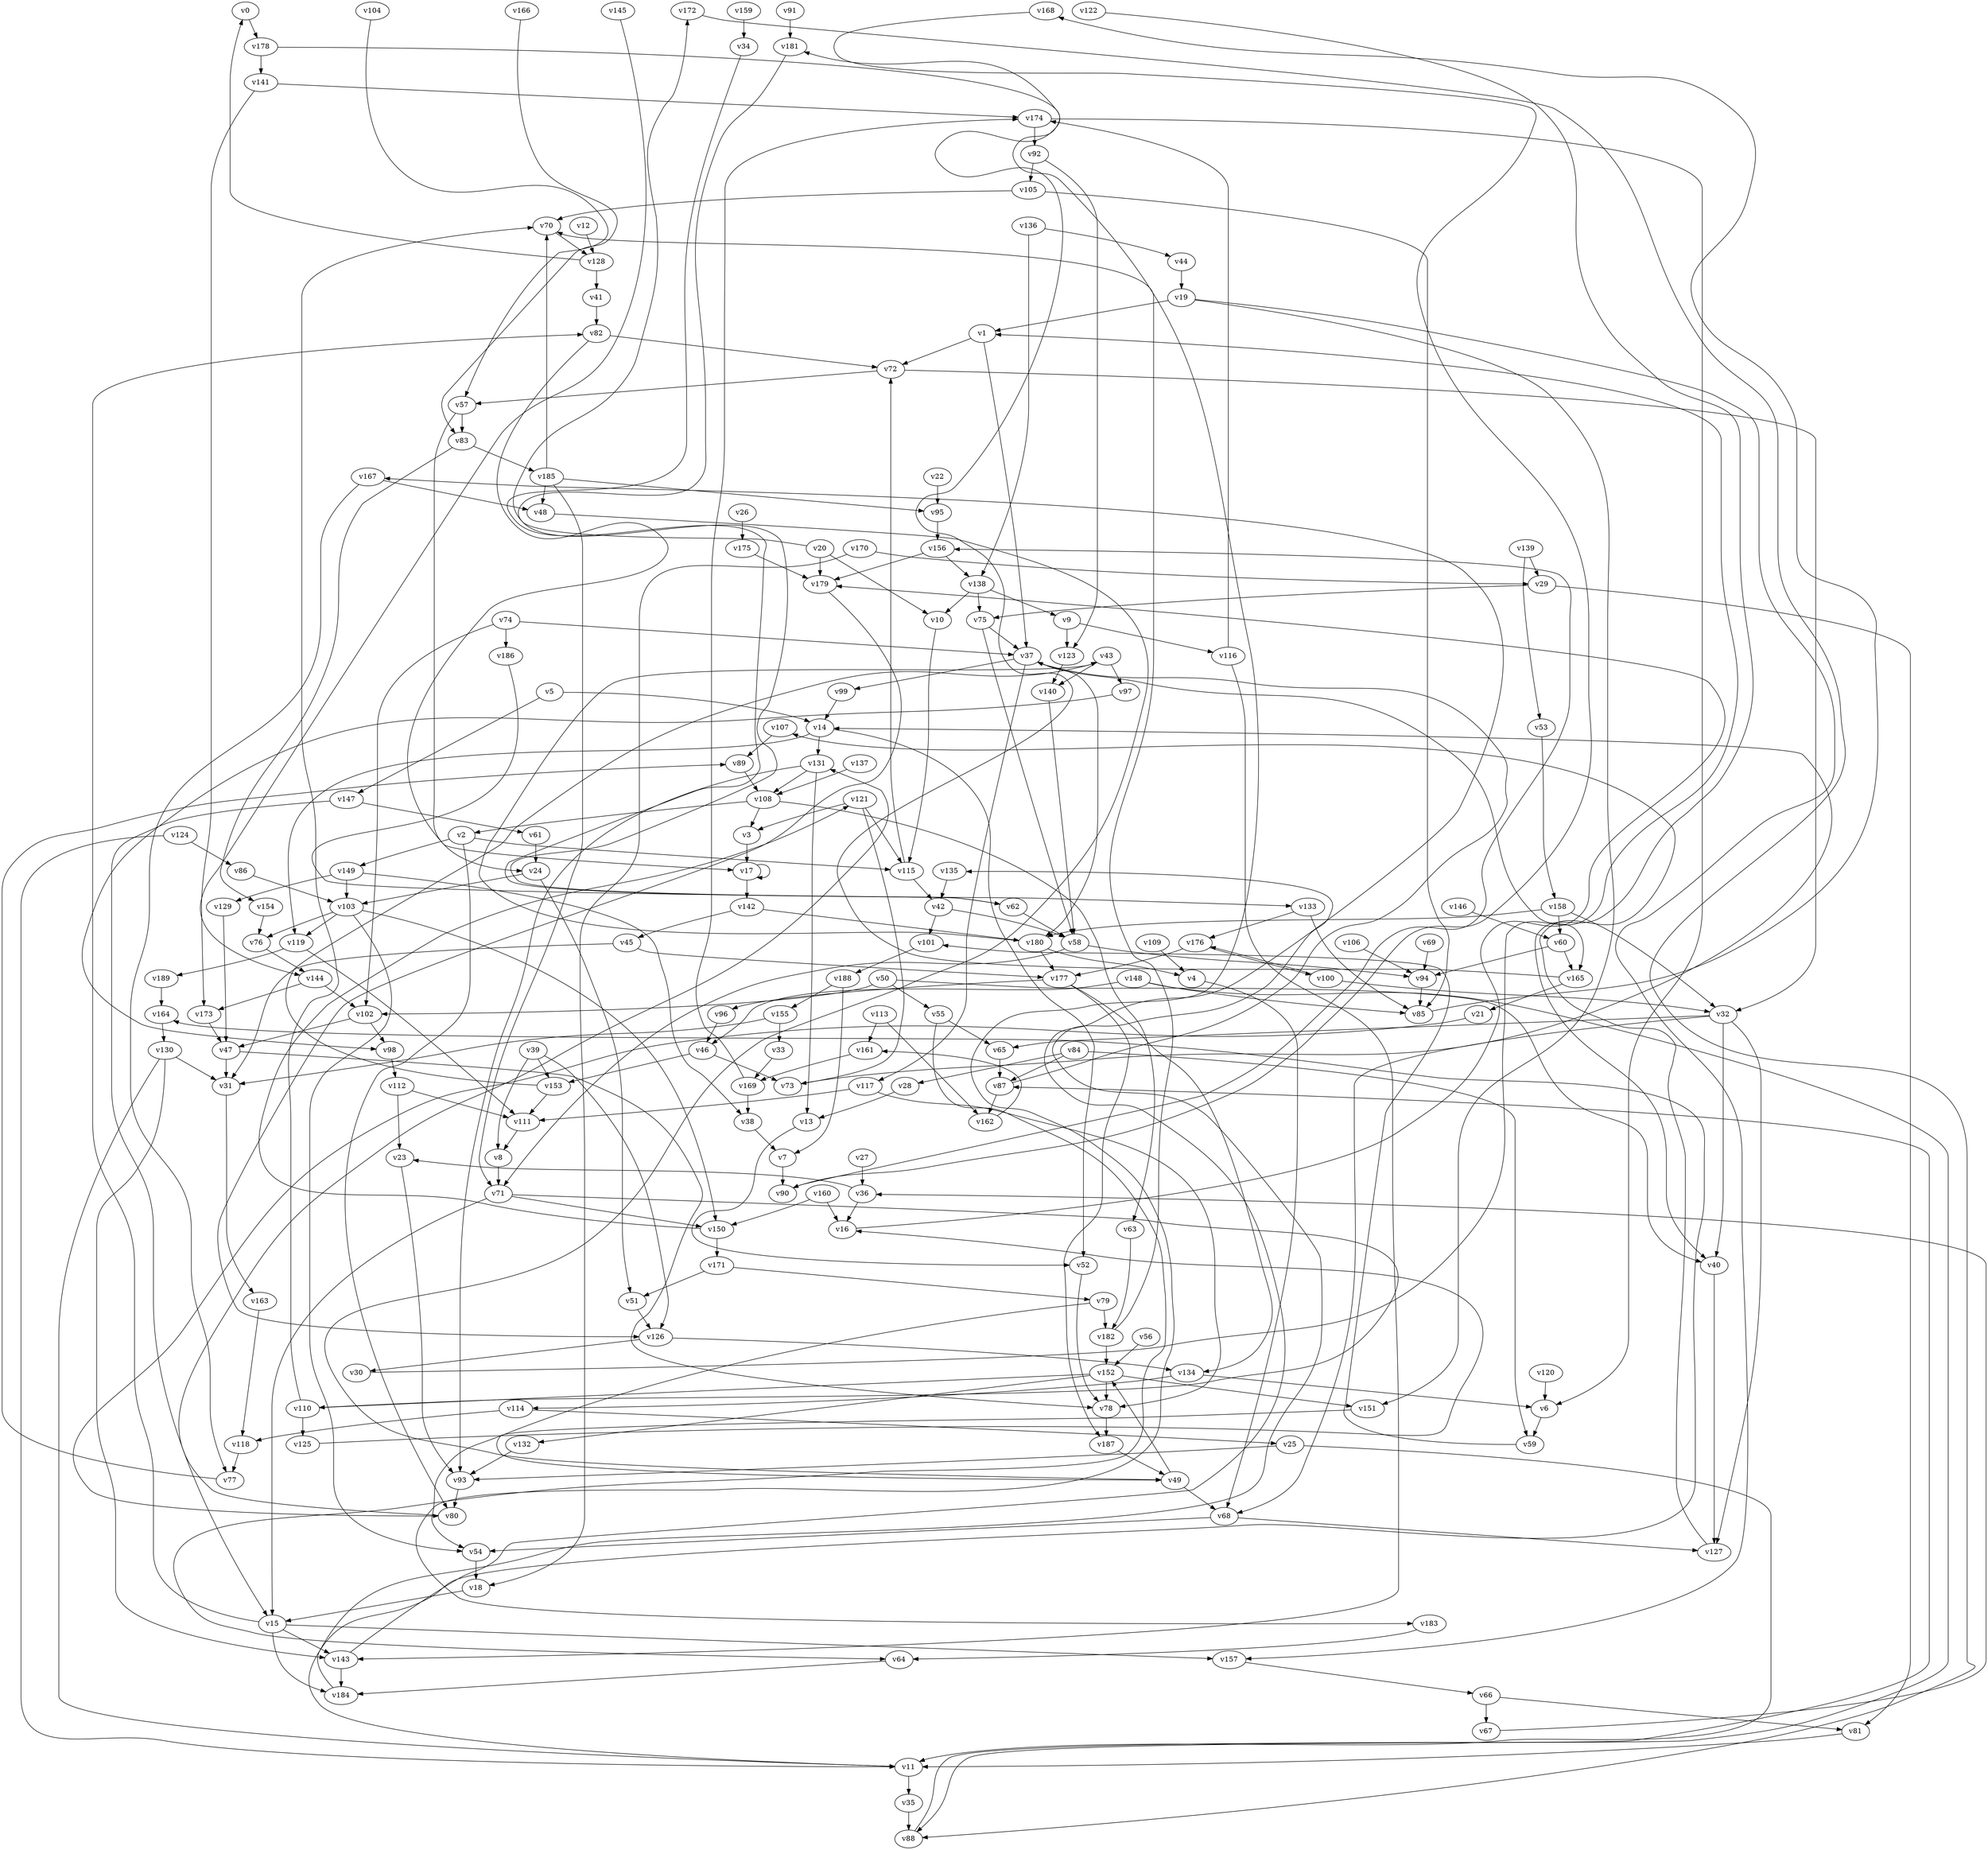 // Benchmark game 281 - 190 vertices
// time_bound: 40
// targets: v92
digraph G {
    v0 [name="v0", player=1];
    v1 [name="v1", player=0];
    v2 [name="v2", player=0];
    v3 [name="v3", player=0];
    v4 [name="v4", player=0];
    v5 [name="v5", player=0];
    v6 [name="v6", player=0];
    v7 [name="v7", player=1];
    v8 [name="v8", player=0];
    v9 [name="v9", player=0];
    v10 [name="v10", player=0];
    v11 [name="v11", player=0];
    v12 [name="v12", player=0];
    v13 [name="v13", player=1];
    v14 [name="v14", player=0];
    v15 [name="v15", player=0];
    v16 [name="v16", player=1];
    v17 [name="v17", player=1];
    v18 [name="v18", player=1];
    v19 [name="v19", player=0];
    v20 [name="v20", player=0];
    v21 [name="v21", player=0];
    v22 [name="v22", player=0];
    v23 [name="v23", player=0];
    v24 [name="v24", player=1];
    v25 [name="v25", player=0];
    v26 [name="v26", player=0];
    v27 [name="v27", player=1];
    v28 [name="v28", player=1];
    v29 [name="v29", player=0];
    v30 [name="v30", player=1];
    v31 [name="v31", player=1];
    v32 [name="v32", player=1];
    v33 [name="v33", player=0];
    v34 [name="v34", player=1];
    v35 [name="v35", player=0];
    v36 [name="v36", player=0];
    v37 [name="v37", player=0];
    v38 [name="v38", player=1];
    v39 [name="v39", player=0];
    v40 [name="v40", player=1];
    v41 [name="v41", player=1];
    v42 [name="v42", player=1];
    v43 [name="v43", player=0];
    v44 [name="v44", player=0];
    v45 [name="v45", player=1];
    v46 [name="v46", player=0];
    v47 [name="v47", player=1];
    v48 [name="v48", player=1];
    v49 [name="v49", player=0];
    v50 [name="v50", player=0];
    v51 [name="v51", player=0];
    v52 [name="v52", player=0];
    v53 [name="v53", player=1];
    v54 [name="v54", player=1];
    v55 [name="v55", player=1];
    v56 [name="v56", player=1];
    v57 [name="v57", player=1];
    v58 [name="v58", player=1];
    v59 [name="v59", player=0];
    v60 [name="v60", player=1];
    v61 [name="v61", player=0];
    v62 [name="v62", player=0];
    v63 [name="v63", player=0];
    v64 [name="v64", player=1];
    v65 [name="v65", player=1];
    v66 [name="v66", player=1];
    v67 [name="v67", player=0];
    v68 [name="v68", player=1];
    v69 [name="v69", player=0];
    v70 [name="v70", player=1];
    v71 [name="v71", player=1];
    v72 [name="v72", player=1];
    v73 [name="v73", player=0];
    v74 [name="v74", player=0];
    v75 [name="v75", player=1];
    v76 [name="v76", player=0];
    v77 [name="v77", player=1];
    v78 [name="v78", player=0];
    v79 [name="v79", player=0];
    v80 [name="v80", player=1];
    v81 [name="v81", player=1];
    v82 [name="v82", player=1];
    v83 [name="v83", player=1];
    v84 [name="v84", player=1];
    v85 [name="v85", player=0];
    v86 [name="v86", player=1];
    v87 [name="v87", player=1];
    v88 [name="v88", player=1];
    v89 [name="v89", player=0];
    v90 [name="v90", player=0];
    v91 [name="v91", player=1];
    v92 [name="v92", player=0, target=1];
    v93 [name="v93", player=1];
    v94 [name="v94", player=0];
    v95 [name="v95", player=0];
    v96 [name="v96", player=1];
    v97 [name="v97", player=1];
    v98 [name="v98", player=0];
    v99 [name="v99", player=0];
    v100 [name="v100", player=1];
    v101 [name="v101", player=1];
    v102 [name="v102", player=0];
    v103 [name="v103", player=0];
    v104 [name="v104", player=0];
    v105 [name="v105", player=0];
    v106 [name="v106", player=1];
    v107 [name="v107", player=1];
    v108 [name="v108", player=1];
    v109 [name="v109", player=1];
    v110 [name="v110", player=1];
    v111 [name="v111", player=1];
    v112 [name="v112", player=0];
    v113 [name="v113", player=0];
    v114 [name="v114", player=0];
    v115 [name="v115", player=0];
    v116 [name="v116", player=1];
    v117 [name="v117", player=0];
    v118 [name="v118", player=1];
    v119 [name="v119", player=1];
    v120 [name="v120", player=0];
    v121 [name="v121", player=0];
    v122 [name="v122", player=1];
    v123 [name="v123", player=1];
    v124 [name="v124", player=0];
    v125 [name="v125", player=1];
    v126 [name="v126", player=0];
    v127 [name="v127", player=0];
    v128 [name="v128", player=0];
    v129 [name="v129", player=0];
    v130 [name="v130", player=0];
    v131 [name="v131", player=1];
    v132 [name="v132", player=1];
    v133 [name="v133", player=1];
    v134 [name="v134", player=1];
    v135 [name="v135", player=0];
    v136 [name="v136", player=1];
    v137 [name="v137", player=1];
    v138 [name="v138", player=0];
    v139 [name="v139", player=1];
    v140 [name="v140", player=1];
    v141 [name="v141", player=0];
    v142 [name="v142", player=1];
    v143 [name="v143", player=1];
    v144 [name="v144", player=1];
    v145 [name="v145", player=1];
    v146 [name="v146", player=1];
    v147 [name="v147", player=1];
    v148 [name="v148", player=0];
    v149 [name="v149", player=0];
    v150 [name="v150", player=1];
    v151 [name="v151", player=0];
    v152 [name="v152", player=1];
    v153 [name="v153", player=0];
    v154 [name="v154", player=0];
    v155 [name="v155", player=0];
    v156 [name="v156", player=1];
    v157 [name="v157", player=1];
    v158 [name="v158", player=0];
    v159 [name="v159", player=0];
    v160 [name="v160", player=0];
    v161 [name="v161", player=0];
    v162 [name="v162", player=0];
    v163 [name="v163", player=0];
    v164 [name="v164", player=1];
    v165 [name="v165", player=0];
    v166 [name="v166", player=1];
    v167 [name="v167", player=0];
    v168 [name="v168", player=1];
    v169 [name="v169", player=1];
    v170 [name="v170", player=0];
    v171 [name="v171", player=0];
    v172 [name="v172", player=1];
    v173 [name="v173", player=1];
    v174 [name="v174", player=0];
    v175 [name="v175", player=1];
    v176 [name="v176", player=0];
    v177 [name="v177", player=1];
    v178 [name="v178", player=0];
    v179 [name="v179", player=1];
    v180 [name="v180", player=1];
    v181 [name="v181", player=1];
    v182 [name="v182", player=1];
    v183 [name="v183", player=1];
    v184 [name="v184", player=0];
    v185 [name="v185", player=1];
    v186 [name="v186", player=0];
    v187 [name="v187", player=1];
    v188 [name="v188", player=0];
    v189 [name="v189", player=1];

    v0 -> v178;
    v1 -> v72;
    v2 -> v149;
    v3 -> v17;
    v4 -> v68;
    v5 -> v147;
    v6 -> v59;
    v7 -> v90;
    v8 -> v71;
    v9 -> v123;
    v10 -> v115;
    v11 -> v164 [constraint="t >= 5"];
    v12 -> v128;
    v13 -> v52 [constraint="t mod 4 == 1"];
    v14 -> v131;
    v15 -> v157;
    v16 -> v179 [constraint="t >= 3"];
    v17 -> v17 [constraint="t >= 4"];
    v18 -> v15;
    v19 -> v157 [constraint="t mod 5 == 3"];
    v20 -> v172 [constraint="t mod 2 == 0"];
    v21 -> v80 [constraint="t >= 4"];
    v22 -> v95;
    v23 -> v93;
    v24 -> v103;
    v25 -> v93;
    v26 -> v175;
    v27 -> v36;
    v28 -> v13;
    v29 -> v75;
    v30 -> v1 [constraint="t < 9"];
    v31 -> v163;
    v32 -> v68;
    v33 -> v169;
    v34 -> v62 [constraint="t >= 4"];
    v35 -> v88;
    v36 -> v23 [constraint="t < 9"];
    v37 -> v165;
    v38 -> v7;
    v39 -> v153;
    v40 -> v127;
    v41 -> v82;
    v42 -> v58;
    v43 -> v140;
    v44 -> v19;
    v45 -> v31;
    v46 -> v73;
    v47 -> v78 [constraint="t >= 4"];
    v48 -> v49 [constraint="t mod 5 == 2"];
    v49 -> v68;
    v50 -> v40 [constraint="t mod 5 == 4"];
    v51 -> v126;
    v52 -> v78;
    v53 -> v158;
    v54 -> v18;
    v55 -> v64 [constraint="t >= 4"];
    v56 -> v152;
    v57 -> v83;
    v58 -> v71;
    v59 -> v101 [constraint="t < 9"];
    v60 -> v165;
    v61 -> v24;
    v62 -> v58;
    v63 -> v182;
    v64 -> v184;
    v65 -> v87;
    v66 -> v81;
    v67 -> v36 [constraint="t mod 4 == 1"];
    v68 -> v127;
    v69 -> v94;
    v70 -> v128;
    v71 -> v110 [constraint="t < 5"];
    v72 -> v57;
    v73 -> v14 [constraint="t >= 1"];
    v74 -> v102;
    v75 -> v37;
    v76 -> v144;
    v77 -> v89 [constraint="t mod 5 == 3"];
    v78 -> v187;
    v79 -> v54 [constraint="t < 15"];
    v80 -> v131 [constraint="t >= 4"];
    v81 -> v11;
    v82 -> v17 [constraint="t < 8"];
    v83 -> v154 [constraint="t mod 5 == 1"];
    v84 -> v28;
    v85 -> v168 [constraint="t < 15"];
    v86 -> v103;
    v87 -> v37 [constraint="t >= 3"];
    v88 -> v87 [constraint="t mod 5 == 2"];
    v89 -> v108;
    v90 -> v156 [constraint="t mod 2 == 0"];
    v91 -> v181;
    v92 -> v105;
    v93 -> v80;
    v94 -> v85;
    v95 -> v156;
    v96 -> v46;
    v97 -> v98 [constraint="t >= 5"];
    v98 -> v112;
    v99 -> v14;
    v100 -> v32 [constraint="t mod 5 == 4"];
    v101 -> v188;
    v102 -> v98;
    v103 -> v54;
    v104 -> v57 [constraint="t < 11"];
    v105 -> v85;
    v106 -> v94;
    v107 -> v89;
    v108 -> v3;
    v109 -> v4;
    v110 -> v125;
    v111 -> v8;
    v112 -> v23;
    v113 -> v161;
    v114 -> v25;
    v115 -> v72;
    v116 -> v143;
    v117 -> v111;
    v118 -> v77;
    v119 -> v111;
    v120 -> v6;
    v121 -> v73;
    v122 -> v40 [constraint="t >= 1"];
    v123 -> v140;
    v124 -> v11;
    v125 -> v16 [constraint="t < 9"];
    v126 -> v134;
    v127 -> v107 [constraint="t mod 4 == 3"];
    v128 -> v41;
    v129 -> v47;
    v130 -> v143;
    v131 -> v108;
    v132 -> v93;
    v133 -> v176;
    v134 -> v114;
    v135 -> v42;
    v136 -> v44;
    v137 -> v108;
    v138 -> v75;
    v139 -> v29;
    v140 -> v58;
    v141 -> v173;
    v142 -> v180;
    v143 -> v167 [constraint="t mod 4 == 0"];
    v144 -> v173;
    v145 -> v144 [constraint="t < 10"];
    v146 -> v60;
    v147 -> v15;
    v148 -> v88 [constraint="t < 6"];
    v149 -> v38;
    v150 -> v121 [constraint="t < 9"];
    v151 -> v49 [constraint="t mod 2 == 1"];
    v152 -> v151;
    v153 -> v43 [constraint="t mod 5 == 4"];
    v154 -> v76;
    v155 -> v31 [constraint="t mod 2 == 1"];
    v156 -> v138;
    v157 -> v66;
    v158 -> v180 [constraint="t >= 2"];
    v159 -> v34;
    v160 -> v150;
    v161 -> v169;
    v162 -> v161 [constraint="t < 9"];
    v163 -> v118;
    v164 -> v130;
    v165 -> v181 [constraint="t >= 1"];
    v166 -> v83 [constraint="t >= 2"];
    v167 -> v77;
    v168 -> v90 [constraint="t < 6"];
    v169 -> v174;
    v170 -> v18;
    v171 -> v51;
    v172 -> v88 [constraint="t mod 4 == 2"];
    v173 -> v47;
    v174 -> v6;
    v175 -> v179;
    v176 -> v100;
    v177 -> v134;
    v178 -> v183 [constraint="t < 6"];
    v179 -> v126 [constraint="t mod 2 == 0"];
    v180 -> v43 [constraint="t mod 3 == 2"];
    v181 -> v62 [constraint="t mod 4 == 2"];
    v182 -> v70;
    v183 -> v64;
    v184 -> v135 [constraint="t mod 4 == 3"];
    v185 -> v71;
    v186 -> v133 [constraint="t >= 5"];
    v187 -> v49;
    v188 -> v7;
    v189 -> v164;
    v39 -> v8;
    v15 -> v143;
    v165 -> v21;
    v133 -> v85;
    v134 -> v6;
    v36 -> v16;
    v158 -> v32;
    v49 -> v152;
    v153 -> v111;
    v37 -> v117;
    v185 -> v70;
    v32 -> v127;
    v46 -> v153;
    v126 -> v30;
    v102 -> v47;
    v144 -> v102;
    v17 -> v142;
    v14 -> v52;
    v149 -> v103;
    v20 -> v179;
    v74 -> v37;
    v58 -> v94;
    v147 -> v61;
    v45 -> v177;
    v114 -> v118;
    v160 -> v16;
    v32 -> v65;
    v105 -> v70;
    v131 -> v93;
    v116 -> v174;
    v121 -> v115;
    v141 -> v174;
    v55 -> v65;
    v108 -> v2;
    v103 -> v150;
    v84 -> v59;
    v75 -> v58;
    v29 -> v81;
    v100 -> v176;
    v11 -> v35;
    v152 -> v78;
    v180 -> v177;
    v130 -> v31;
    v79 -> v182;
    v42 -> v101;
    v139 -> v53;
    v82 -> v72;
    v119 -> v189;
    v138 -> v10;
    v50 -> v55;
    v185 -> v95;
    v37 -> v99;
    v71 -> v150;
    v152 -> v132;
    v170 -> v29;
    v176 -> v177;
    v136 -> v138;
    v155 -> v33;
    v148 -> v46;
    v150 -> v171;
    v2 -> v80;
    v188 -> v155;
    v25 -> v11;
    v2 -> v115;
    v115 -> v42;
    v15 -> v184;
    v142 -> v45;
    v149 -> v129;
    v128 -> v0;
    v103 -> v119;
    v185 -> v48;
    v178 -> v141;
    v50 -> v102;
    v24 -> v51;
    v117 -> v78;
    v167 -> v48;
    v177 -> v96;
    v138 -> v9;
    v32 -> v40;
    v177 -> v187;
    v152 -> v110;
    v47 -> v31;
    v39 -> v126;
    v148 -> v85;
    v156 -> v179;
    v113 -> v162;
    v169 -> v38;
    v171 -> v79;
    v60 -> v94;
    v182 -> v152;
    v143 -> v184;
    v37 -> v180;
    v103 -> v76;
    v71 -> v15;
    v57 -> v24;
    v19 -> v1;
    v74 -> v186;
    v174 -> v92;
    v158 -> v60;
    v130 -> v11;
    v20 -> v10;
    v84 -> v87;
    v15 -> v82;
    v83 -> v185;
    v72 -> v32;
    v180 -> v4;
    v121 -> v3;
    v110 -> v70;
    v43 -> v97;
    v124 -> v86;
    v131 -> v13;
    v19 -> v151;
    v5 -> v14;
    v108 -> v63;
    v9 -> v116;
    v1 -> v37;
    v87 -> v162;
    v66 -> v67;
    v112 -> v111;
    v92 -> v123;
    v68 -> v54;
    v14 -> v119;
}
